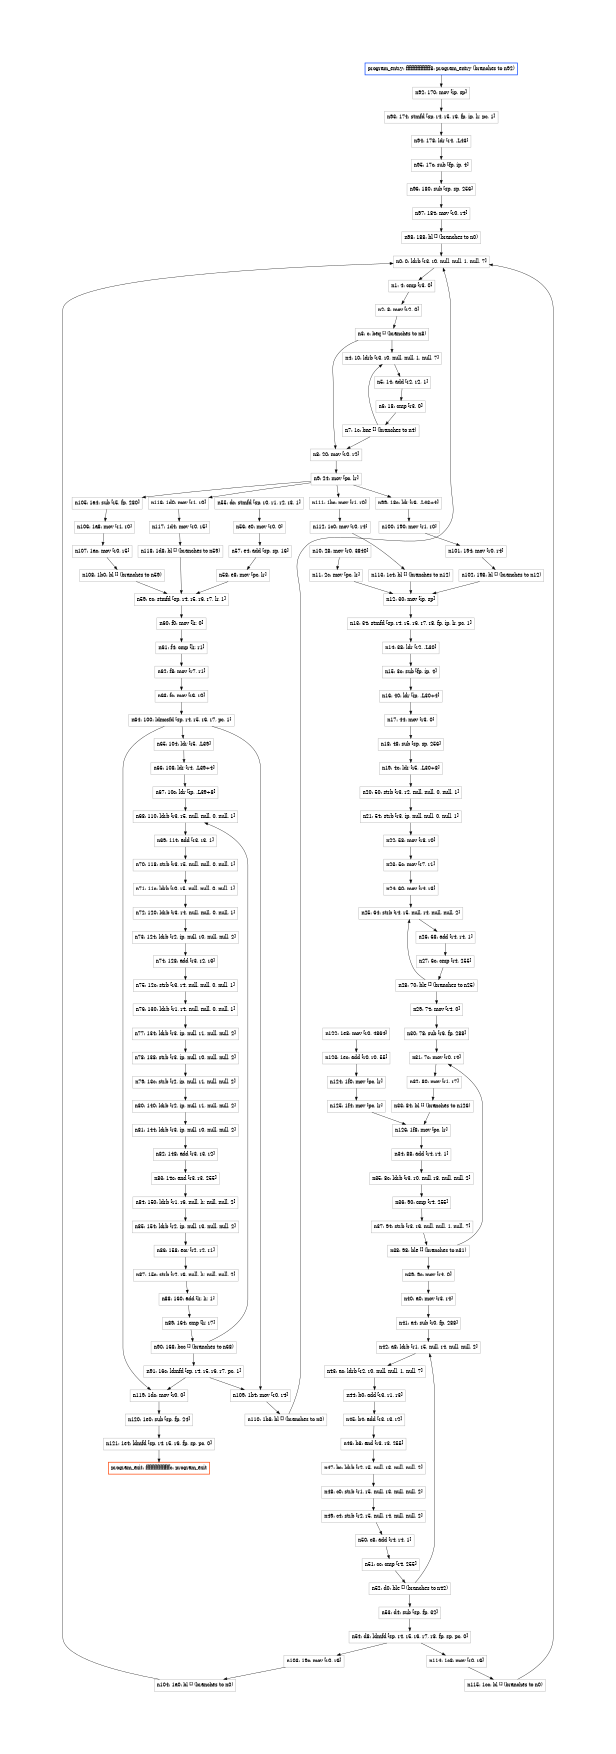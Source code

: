 digraph " CFG Output of arm7 program test/rc4onefile.s" {
  size="7.44,10.87";
  margin=0.41;
  node [shape=record];
  center=1;
  n0[label="n0: 0: ldrb [r3, r0, null, null, 1, null, 7]",color="#a0a0a0"];
  n1[label="n1: 4: cmp [r3, 0]",color="#a0a0a0"];
  n2[label="n2: 8: mov [r2, 0]",color="#a0a0a0"];
  n3[label="n3: c: beq [] (branches  to n8)",color="#a0a0a0"];
  n4[label="n4: 10: ldrb [r3, r0, null, null, 1, null, 7]",color="#a0a0a0"];
  n5[label="n5: 14: add [r2, r2, 1]",color="#a0a0a0"];
  n6[label="n6: 18: cmp [r3, 0]",color="#a0a0a0"];
  n7[label="n7: 1c: bne [] (branches  to n4)",color="#a0a0a0"];
  n8[label="n8: 20: mov [r0, r2]",color="#a0a0a0"];
  n9[label="n9: 24: mov [pc, lr]",color="#a0a0a0"];
  n10[label="n10: 28: mov [r0, 3840]",color="#a0a0a0"];
  n11[label="n11: 2c: mov [pc, lr]",color="#a0a0a0"];
  n12[label="n12: 30: mov [ip, sp]",color="#a0a0a0"];
  n13[label="n13: 34: stmfd [sp, r4, r5, r6, r7, r8, fp, ip, lr, pc, 1]",color="#a0a0a0"];
  n14[label="n14: 38: ldr [r2, .L30]",color="#a0a0a0"];
  n15[label="n15: 3c: sub [fp, ip, 4]",color="#a0a0a0"];
  n16[label="n16: 40: ldr [ip, .L30+4]",color="#a0a0a0"];
  n17[label="n17: 44: mov [r3, 0]",color="#a0a0a0"];
  n18[label="n18: 48: sub [sp, sp, 256]",color="#a0a0a0"];
  n19[label="n19: 4c: ldr [r5, .L30+8]",color="#a0a0a0"];
  n20[label="n20: 50: strb [r3, r2, null, null, 0, null, 1]",color="#a0a0a0"];
  n21[label="n21: 54: strb [r3, ip, null, null, 0, null, 1]",color="#a0a0a0"];
  n22[label="n22: 58: mov [r8, r0]",color="#a0a0a0"];
  n23[label="n23: 5c: mov [r7, r1]",color="#a0a0a0"];
  n24[label="n24: 60: mov [r4, r3]",color="#a0a0a0"];
  n25[label="n25: 64: strb [r4, r5, null, r4, null, null, 2]",color="#a0a0a0"];
  n26[label="n26: 68: add [r4, r4, 1]",color="#a0a0a0"];
  n27[label="n27: 6c: cmp [r4, 255]",color="#a0a0a0"];
  n28[label="n28: 70: ble [] (branches  to n25)",color="#a0a0a0"];
  n29[label="n29: 74: mov [r4, 0]",color="#a0a0a0"];
  n30[label="n30: 78: sub [r6, fp, 288]",color="#a0a0a0"];
  n31[label="n31: 7c: mov [r0, r4]",color="#a0a0a0"];
  n32[label="n32: 80: mov [r1, r7]",color="#a0a0a0"];
  n33[label="n33: 84: bl [] (branches  to n126)",color="#a0a0a0"];
  n34[label="n34: 88: add [r4, r4, 1]",color="#a0a0a0"];
  n35[label="n35: 8c: ldrb [r3, r0, null, r8, null, null, 2]",color="#a0a0a0"];
  n36[label="n36: 90: cmp [r4, 255]",color="#a0a0a0"];
  n37[label="n37: 94: strb [r3, r6, null, null, 1, null, 7]",color="#a0a0a0"];
  n38[label="n38: 98: ble [] (branches  to n31)",color="#a0a0a0"];
  n39[label="n39: 9c: mov [r4, 0]",color="#a0a0a0"];
  n40[label="n40: a0: mov [r3, r4]",color="#a0a0a0"];
  n41[label="n41: a4: sub [r0, fp, 288]",color="#a0a0a0"];
  n42[label="n42: a8: ldrb [r1, r5, null, r4, null, null, 2]",color="#a0a0a0"];
  n43[label="n43: ac: ldrb [r2, r0, null, null, 1, null, 7]",color="#a0a0a0"];
  n44[label="n44: b0: add [r3, r1, r3]",color="#a0a0a0"];
  n45[label="n45: b4: add [r3, r3, r2]",color="#a0a0a0"];
  n46[label="n46: b8: and [r3, r3, 255]",color="#a0a0a0"];
  n47[label="n47: bc: ldrb [r2, r5, null, r3, null, null, 2]",color="#a0a0a0"];
  n48[label="n48: c0: strb [r1, r5, null, r3, null, null, 2]",color="#a0a0a0"];
  n49[label="n49: c4: strb [r2, r5, null, r4, null, null, 2]",color="#a0a0a0"];
  n50[label="n50: c8: add [r4, r4, 1]",color="#a0a0a0"];
  n51[label="n51: cc: cmp [r4, 255]",color="#a0a0a0"];
  n52[label="n52: d0: ble [] (branches  to n42)",color="#a0a0a0"];
  n53[label="n53: d4: sub [sp, fp, 32]",color="#a0a0a0"];
  n54[label="n54: d8: ldmfd [sp, r4, r5, r6, r7, r8, fp, sp, pc, 0]",color="#a0a0a0"];
  n55[label="n55: dc: stmfd [sp, r0, r1, r2, r3, 1]",color="#a0a0a0"];
  n56[label="n56: e0: mov [r0, 0]",color="#a0a0a0"];
  n57[label="n57: e4: add [sp, sp, 16]",color="#a0a0a0"];
  n58[label="n58: e8: mov [pc, lr]",color="#a0a0a0"];
  n59[label="n59: ec: stmfd [sp, r4, r5, r6, r7, lr, 1]",color="#a0a0a0"];
  n60[label="n60: f0: mov [lr, 0]",color="#a0a0a0"];
  n61[label="n61: f4: cmp [lr, r1]",color="#a0a0a0"];
  n62[label="n62: f8: mov [r7, r1]",color="#a0a0a0"];
  n63[label="n63: fc: mov [r6, r0]",color="#a0a0a0"];
  n64[label="n64: 100: ldmcsfd [sp, r4, r5, r6, r7, pc, 1]",color="#a0a0a0"];
  n65[label="n65: 104: ldr [r5, .L39]",color="#a0a0a0"];
  n66[label="n66: 108: ldr [r4, .L39+4]",color="#a0a0a0"];
  n67[label="n67: 10c: ldr [ip, .L39+8]",color="#a0a0a0"];
  n68[label="n68: 110: ldrb [r3, r5, null, null, 0, null, 1]",color="#a0a0a0"];
  n69[label="n69: 114: add [r3, r3, 1]",color="#a0a0a0"];
  n70[label="n70: 118: strb [r3, r5, null, null, 0, null, 1]",color="#a0a0a0"];
  n71[label="n71: 11c: ldrb [r0, r5, null, null, 0, null, 1]",color="#a0a0a0"];
  n72[label="n72: 120: ldrb [r3, r4, null, null, 0, null, 1]",color="#a0a0a0"];
  n73[label="n73: 124: ldrb [r2, ip, null, r0, null, null, 2]",color="#a0a0a0"];
  n74[label="n74: 128: add [r3, r2, r3]",color="#a0a0a0"];
  n75[label="n75: 12c: strb [r3, r4, null, null, 0, null, 1]",color="#a0a0a0"];
  n76[label="n76: 130: ldrb [r1, r4, null, null, 0, null, 1]",color="#a0a0a0"];
  n77[label="n77: 134: ldrb [r3, ip, null, r1, null, null, 2]",color="#a0a0a0"];
  n78[label="n78: 138: strb [r3, ip, null, r0, null, null, 2]",color="#a0a0a0"];
  n79[label="n79: 13c: strb [r2, ip, null, r1, null, null, 2]",color="#a0a0a0"];
  n80[label="n80: 140: ldrb [r2, ip, null, r1, null, null, 2]",color="#a0a0a0"];
  n81[label="n81: 144: ldrb [r3, ip, null, r0, null, null, 2]",color="#a0a0a0"];
  n82[label="n82: 148: add [r3, r3, r2]",color="#a0a0a0"];
  n83[label="n83: 14c: and [r3, r3, 255]",color="#a0a0a0"];
  n84[label="n84: 150: ldrb [r1, r6, null, lr, null, null, 2]",color="#a0a0a0"];
  n85[label="n85: 154: ldrb [r2, ip, null, r3, null, null, 2]",color="#a0a0a0"];
  n86[label="n86: 158: eor [r2, r2, r1]",color="#a0a0a0"];
  n87[label="n87: 15c: strb [r2, r6, null, lr, null, null, 2]",color="#a0a0a0"];
  n88[label="n88: 160: add [lr, lr, 1]",color="#a0a0a0"];
  n89[label="n89: 164: cmp [lr, r7]",color="#a0a0a0"];
  n90[label="n90: 168: bcc [] (branches  to n68)",color="#a0a0a0"];
  n91[label="n91: 16c: ldmfd [sp, r4, r5, r6, r7, pc, 1]",color="#a0a0a0"];
  n92[label="n92: 170: mov [ip, sp]",color="#a0a0a0"];
  n93[label="n93: 174: stmfd [sp, r4, r5, r6, fp, ip, lr, pc, 1]",color="#a0a0a0"];
  n94[label="n94: 178: ldr [r4, .L43]",color="#a0a0a0"];
  n95[label="n95: 17c: sub [fp, ip, 4]",color="#a0a0a0"];
  n96[label="n96: 180: sub [sp, sp, 256]",color="#a0a0a0"];
  n97[label="n97: 184: mov [r0, r4]",color="#a0a0a0"];
  n98[label="n98: 188: bl [] (branches  to n0)",color="#a0a0a0"];
  n99[label="n99: 18c: ldr [r6, .L43+4]",color="#a0a0a0"];
  n100[label="n100: 190: mov [r1, r0]",color="#a0a0a0"];
  n101[label="n101: 194: mov [r0, r4]",color="#a0a0a0"];
  n102[label="n102: 198: bl [] (branches  to n12)",color="#a0a0a0"];
  n103[label="n103: 19c: mov [r0, r6]",color="#a0a0a0"];
  n104[label="n104: 1a0: bl [] (branches  to n0)",color="#a0a0a0"];
  n105[label="n105: 1a4: sub [r5, fp, 280]",color="#a0a0a0"];
  n106[label="n106: 1a8: mov [r1, r0]",color="#a0a0a0"];
  n107[label="n107: 1ac: mov [r0, r5]",color="#a0a0a0"];
  n108[label="n108: 1b0: bl [] (branches  to n59)",color="#a0a0a0"];
  n109[label="n109: 1b4: mov [r0, r4]",color="#a0a0a0"];
  n110[label="n110: 1b8: bl [] (branches  to n0)",color="#a0a0a0"];
  n111[label="n111: 1bc: mov [r1, r0]",color="#a0a0a0"];
  n112[label="n112: 1c0: mov [r0, r4]",color="#a0a0a0"];
  n113[label="n113: 1c4: bl [] (branches  to n12)",color="#a0a0a0"];
  n114[label="n114: 1c8: mov [r0, r6]",color="#a0a0a0"];
  n115[label="n115: 1cc: bl [] (branches  to n0)",color="#a0a0a0"];
  n116[label="n116: 1d0: mov [r1, r0]",color="#a0a0a0"];
  n117[label="n117: 1d4: mov [r0, r5]",color="#a0a0a0"];
  n118[label="n118: 1d8: bl [] (branches  to n59)",color="#a0a0a0"];
  n119[label="n119: 1dc: mov [r0, 0]",color="#a0a0a0"];
  n120[label="n120: 1e0: sub [sp, fp, 24]",color="#a0a0a0"];
  n121[label="n121: 1e4: ldmfd [sp, r4, r5, r6, fp, sp, pc, 0]",color="#a0a0a0"];
  n122[label="n122: 1e8: mov [r0, 4864]",color="#a0a0a0"];
  n123[label="n123: 1ec: add [r0, r0, 55]",color="#a0a0a0"];
  n124[label="n124: 1f0: mov [pc, lr]",color="#a0a0a0"];
  n125[label="n125: 1f4: mov [pc, lr]",color="#a0a0a0"];
  n126[label="n126: 1f8: mov [pc, lr]",color="#a0a0a0"];
  program_entry[label="program_entry: fffffffffffffff8: program_entry (branches  to n92)",color="#0040FF",style=bold];
  program_exit[label="program_exit: fffffffffffffffc: program_exit",color="#FF4000",style=bold];
  n0 -> n1;
  n1 -> n2;
  n2 -> n3;
  n3 -> n4;
  n4 -> n5;
  n5 -> n6;
  n6 -> n7;
  n7 -> n8;
  n8 -> n9;
  n10 -> n11;
  n11 -> n12;
  n12 -> n13;
  n13 -> n14;
  n14 -> n15;
  n15 -> n16;
  n16 -> n17;
  n17 -> n18;
  n18 -> n19;
  n19 -> n20;
  n20 -> n21;
  n21 -> n22;
  n22 -> n23;
  n23 -> n24;
  n24 -> n25;
  n25 -> n26;
  n26 -> n27;
  n27 -> n28;
  n28 -> n29;
  n29 -> n30;
  n30 -> n31;
  n31 -> n32;
  n32 -> n33;
  n34 -> n35;
  n35 -> n36;
  n36 -> n37;
  n37 -> n38;
  n38 -> n39;
  n39 -> n40;
  n40 -> n41;
  n41 -> n42;
  n42 -> n43;
  n43 -> n44;
  n44 -> n45;
  n45 -> n46;
  n46 -> n47;
  n47 -> n48;
  n48 -> n49;
  n49 -> n50;
  n50 -> n51;
  n51 -> n52;
  n52 -> n53;
  n53 -> n54;
  n55 -> n56;
  n56 -> n57;
  n57 -> n58;
  n58 -> n59;
  n59 -> n60;
  n60 -> n61;
  n61 -> n62;
  n62 -> n63;
  n63 -> n64;
  n64 -> n65;
  n65 -> n66;
  n66 -> n67;
  n67 -> n68;
  n68 -> n69;
  n69 -> n70;
  n70 -> n71;
  n71 -> n72;
  n72 -> n73;
  n73 -> n74;
  n74 -> n75;
  n75 -> n76;
  n76 -> n77;
  n77 -> n78;
  n78 -> n79;
  n79 -> n80;
  n80 -> n81;
  n81 -> n82;
  n82 -> n83;
  n83 -> n84;
  n84 -> n85;
  n85 -> n86;
  n86 -> n87;
  n87 -> n88;
  n88 -> n89;
  n89 -> n90;
  n90 -> n91;
  n92 -> n93;
  n93 -> n94;
  n94 -> n95;
  n95 -> n96;
  n96 -> n97;
  n97 -> n98;
  n99 -> n100;
  n100 -> n101;
  n101 -> n102;
  n103 -> n104;
  n105 -> n106;
  n106 -> n107;
  n107 -> n108;
  n109 -> n110;
  n111 -> n112;
  n112 -> n113;
  n114 -> n115;
  n116 -> n117;
  n117 -> n118;
  n119 -> n120;
  n120 -> n121;
  n122 -> n123;
  n123 -> n124;
  n124 -> n125;
  n125 -> n126;
  n3 -> n8;
  n7 -> n4;
  n28 -> n25;
  n33 -> n126;
  n38 -> n31;
  n52 -> n42;
  n90 -> n68;
  n98 -> n0;
  n102 -> n12;
  n104 -> n0;
  n108 -> n59;
  n110 -> n0;
  n113 -> n12;
  n115 -> n0;
  n118 -> n59;
  program_entry -> n92;
  n126 -> n34;
  n9 -> n99;
  n54 -> n103;
  n9 -> n105;
  n64 -> n109;
  n91 -> n109;
  n9 -> n111;
  n54 -> n114;
  n9 -> n116;
  n64 -> n119;
  n91 -> n119;
  n121 -> program_exit;
}
